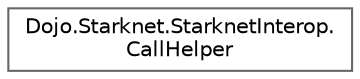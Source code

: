 digraph "Graphical Class Hierarchy"
{
 // LATEX_PDF_SIZE
  bgcolor="transparent";
  edge [fontname=Helvetica,fontsize=10,labelfontname=Helvetica,labelfontsize=10];
  node [fontname=Helvetica,fontsize=10,shape=box,height=0.2,width=0.4];
  rankdir="LR";
  Node0 [id="Node000000",label="Dojo.Starknet.StarknetInterop.\lCallHelper",height=0.2,width=0.4,color="grey40", fillcolor="white", style="filled",URL="$class_dojo_1_1_starknet_1_1_starknet_interop_1_1_call_helper.html",tooltip=" "];
}
